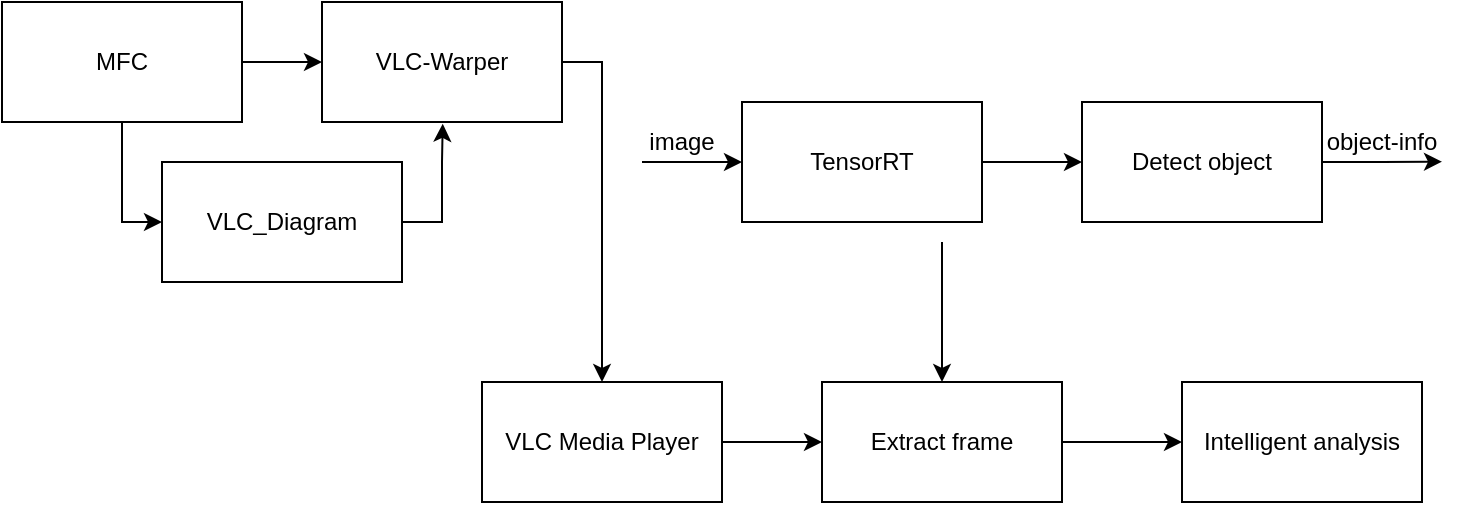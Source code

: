 <mxfile version="20.3.0" type="github"><diagram id="AIxlRNzQDX5MpMSKi1oB" name="第 1 页"><mxGraphModel dx="1185" dy="699" grid="1" gridSize="10" guides="1" tooltips="1" connect="1" arrows="1" fold="1" page="1" pageScale="1" pageWidth="827" pageHeight="1169" math="0" shadow="0"><root><mxCell id="0"/><mxCell id="1" parent="0"/><mxCell id="LVCrJK4FfX234A_CrfCj-6" style="edgeStyle=orthogonalEdgeStyle;rounded=0;orthogonalLoop=1;jettySize=auto;html=1;exitX=1;exitY=0.5;exitDx=0;exitDy=0;entryX=0;entryY=0.5;entryDx=0;entryDy=0;" edge="1" parent="1" source="LVCrJK4FfX234A_CrfCj-3" target="LVCrJK4FfX234A_CrfCj-4"><mxGeometry relative="1" as="geometry"/></mxCell><mxCell id="LVCrJK4FfX234A_CrfCj-3" value="VLC Media Player" style="rounded=0;whiteSpace=wrap;html=1;" vertex="1" parent="1"><mxGeometry x="280" y="270" width="120" height="60" as="geometry"/></mxCell><mxCell id="LVCrJK4FfX234A_CrfCj-22" style="edgeStyle=orthogonalEdgeStyle;rounded=0;orthogonalLoop=1;jettySize=auto;html=1;exitX=1;exitY=0.5;exitDx=0;exitDy=0;entryX=0;entryY=0.5;entryDx=0;entryDy=0;" edge="1" parent="1" source="LVCrJK4FfX234A_CrfCj-4" target="LVCrJK4FfX234A_CrfCj-17"><mxGeometry relative="1" as="geometry"/></mxCell><mxCell id="LVCrJK4FfX234A_CrfCj-4" value="Extract frame" style="rounded=0;whiteSpace=wrap;html=1;" vertex="1" parent="1"><mxGeometry x="450" y="270" width="120" height="60" as="geometry"/></mxCell><mxCell id="LVCrJK4FfX234A_CrfCj-9" style="edgeStyle=orthogonalEdgeStyle;rounded=0;orthogonalLoop=1;jettySize=auto;html=1;exitX=1;exitY=0.5;exitDx=0;exitDy=0;entryX=0;entryY=0.5;entryDx=0;entryDy=0;" edge="1" parent="1" source="LVCrJK4FfX234A_CrfCj-7" target="LVCrJK4FfX234A_CrfCj-8"><mxGeometry relative="1" as="geometry"/></mxCell><mxCell id="LVCrJK4FfX234A_CrfCj-12" style="edgeStyle=orthogonalEdgeStyle;rounded=0;orthogonalLoop=1;jettySize=auto;html=1;exitX=0.5;exitY=1;exitDx=0;exitDy=0;entryX=0;entryY=0.5;entryDx=0;entryDy=0;" edge="1" parent="1" source="LVCrJK4FfX234A_CrfCj-7" target="LVCrJK4FfX234A_CrfCj-11"><mxGeometry relative="1" as="geometry"/></mxCell><mxCell id="LVCrJK4FfX234A_CrfCj-7" value="MFC" style="rounded=0;whiteSpace=wrap;html=1;" vertex="1" parent="1"><mxGeometry x="40" y="80" width="120" height="60" as="geometry"/></mxCell><mxCell id="LVCrJK4FfX234A_CrfCj-10" style="edgeStyle=orthogonalEdgeStyle;rounded=0;orthogonalLoop=1;jettySize=auto;html=1;exitX=1;exitY=0.5;exitDx=0;exitDy=0;" edge="1" parent="1" source="LVCrJK4FfX234A_CrfCj-8" target="LVCrJK4FfX234A_CrfCj-3"><mxGeometry relative="1" as="geometry"/></mxCell><mxCell id="LVCrJK4FfX234A_CrfCj-8" value="VLC-Warper" style="rounded=0;whiteSpace=wrap;html=1;" vertex="1" parent="1"><mxGeometry x="200" y="80" width="120" height="60" as="geometry"/></mxCell><mxCell id="LVCrJK4FfX234A_CrfCj-13" style="edgeStyle=orthogonalEdgeStyle;rounded=0;orthogonalLoop=1;jettySize=auto;html=1;entryX=0.503;entryY=1.015;entryDx=0;entryDy=0;entryPerimeter=0;" edge="1" parent="1" source="LVCrJK4FfX234A_CrfCj-11" target="LVCrJK4FfX234A_CrfCj-8"><mxGeometry relative="1" as="geometry"><mxPoint x="260" y="150" as="targetPoint"/><Array as="points"><mxPoint x="260" y="190"/><mxPoint x="260" y="160"/><mxPoint x="260" y="160"/></Array></mxGeometry></mxCell><mxCell id="LVCrJK4FfX234A_CrfCj-11" value="VLC_Diagram" style="rounded=0;whiteSpace=wrap;html=1;" vertex="1" parent="1"><mxGeometry x="120" y="160" width="120" height="60" as="geometry"/></mxCell><mxCell id="LVCrJK4FfX234A_CrfCj-15" value="" style="group" vertex="1" connectable="0" parent="1"><mxGeometry x="410" y="130" width="290" height="60" as="geometry"/></mxCell><mxCell id="LVCrJK4FfX234A_CrfCj-5" style="edgeStyle=orthogonalEdgeStyle;rounded=0;orthogonalLoop=1;jettySize=auto;html=1;exitX=1;exitY=0.5;exitDx=0;exitDy=0;entryX=0;entryY=0.5;entryDx=0;entryDy=0;" edge="1" parent="LVCrJK4FfX234A_CrfCj-15" source="LVCrJK4FfX234A_CrfCj-1"><mxGeometry relative="1" as="geometry"><mxPoint x="170" y="30" as="targetPoint"/></mxGeometry></mxCell><mxCell id="LVCrJK4FfX234A_CrfCj-1" value="TensorRT" style="rounded=0;whiteSpace=wrap;html=1;" vertex="1" parent="LVCrJK4FfX234A_CrfCj-15"><mxGeometry width="120" height="60" as="geometry"/></mxCell><mxCell id="LVCrJK4FfX234A_CrfCj-2" value="Detect object" style="rounded=0;whiteSpace=wrap;html=1;" vertex="1" parent="LVCrJK4FfX234A_CrfCj-15"><mxGeometry x="170" width="120" height="60" as="geometry"/></mxCell><mxCell id="LVCrJK4FfX234A_CrfCj-16" value="" style="endArrow=classic;html=1;rounded=0;" edge="1" parent="1" target="LVCrJK4FfX234A_CrfCj-4"><mxGeometry width="50" height="50" relative="1" as="geometry"><mxPoint x="510" y="200" as="sourcePoint"/><mxPoint x="560" y="360" as="targetPoint"/></mxGeometry></mxCell><mxCell id="LVCrJK4FfX234A_CrfCj-17" value="Intelligent analysis" style="rounded=0;whiteSpace=wrap;html=1;" vertex="1" parent="1"><mxGeometry x="630" y="270" width="120" height="60" as="geometry"/></mxCell><mxCell id="LVCrJK4FfX234A_CrfCj-18" value="" style="endArrow=classic;html=1;rounded=0;" edge="1" parent="1"><mxGeometry width="50" height="50" relative="1" as="geometry"><mxPoint x="360" y="160" as="sourcePoint"/><mxPoint x="410" y="160" as="targetPoint"/></mxGeometry></mxCell><mxCell id="LVCrJK4FfX234A_CrfCj-19" value="image" style="text;html=1;strokeColor=none;fillColor=none;align=center;verticalAlign=middle;whiteSpace=wrap;rounded=0;" vertex="1" parent="1"><mxGeometry x="360" y="140" width="40" height="20" as="geometry"/></mxCell><mxCell id="LVCrJK4FfX234A_CrfCj-20" value="object-info" style="text;html=1;strokeColor=none;fillColor=none;align=center;verticalAlign=middle;whiteSpace=wrap;rounded=0;" vertex="1" parent="1"><mxGeometry x="700" y="140" width="60" height="20" as="geometry"/></mxCell><mxCell id="LVCrJK4FfX234A_CrfCj-21" style="edgeStyle=orthogonalEdgeStyle;rounded=0;orthogonalLoop=1;jettySize=auto;html=1;exitX=1;exitY=0.5;exitDx=0;exitDy=0;" edge="1" parent="1" source="LVCrJK4FfX234A_CrfCj-2"><mxGeometry relative="1" as="geometry"><mxPoint x="760" y="159.857" as="targetPoint"/></mxGeometry></mxCell></root></mxGraphModel></diagram></mxfile>